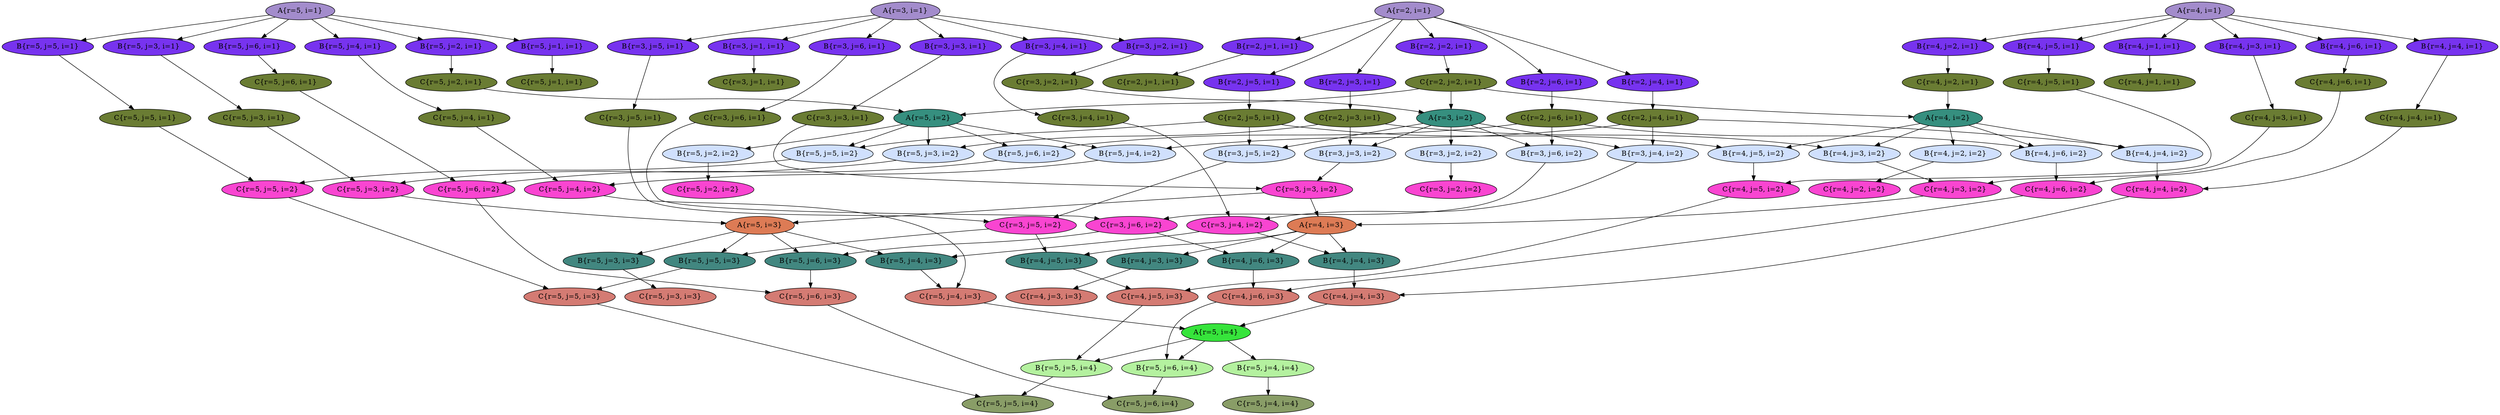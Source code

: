 digraph g{
0 -> 1
0 -> 3
0 -> 5
0 -> 7
0 -> 9
0 -> 11
13 -> 14
13 -> 16
13 -> 18
13 -> 20
13 -> 22
13 -> 24
26 -> 27
26 -> 29
26 -> 31
26 -> 33
26 -> 35
37 -> 38
37 -> 40
37 -> 42
37 -> 44
37 -> 46
37 -> 48
50 -> 51
50 -> 53
50 -> 55
50 -> 57
50 -> 59
61 -> 62
61 -> 64
61 -> 66
61 -> 68
70 -> 71
70 -> 73
70 -> 75
70 -> 77
70 -> 79
70 -> 81
83 -> 84
83 -> 86
83 -> 88
83 -> 90
83 -> 92
94 -> 95
94 -> 97
94 -> 99
94 -> 101
103 -> 104
103 -> 106
103 -> 108
1 -> 2
3 -> 4
5 -> 6
7 -> 8
9 -> 10
11 -> 12
14 -> 15
16 -> 17
18 -> 19
20 -> 21
22 -> 23
24 -> 25
27 -> 28
29 -> 30
31 -> 32
33 -> 34
35 -> 36
38 -> 39
40 -> 41
42 -> 43
44 -> 45
46 -> 47
48 -> 49
51 -> 52
53 -> 54
55 -> 56
57 -> 58
59 -> 60
62 -> 63
64 -> 65
66 -> 67
68 -> 69
71 -> 72
73 -> 74
75 -> 76
77 -> 78
79 -> 80
81 -> 82
84 -> 85
86 -> 87
88 -> 89
90 -> 91
92 -> 93
95 -> 96
97 -> 98
99 -> 100
101 -> 102
104 -> 105
106 -> 107
108 -> 109
4 -> 26
4 -> 50
4 -> 83
6 -> 29
6 -> 53
6 -> 86
8 -> 31
8 -> 55
8 -> 88
10 -> 33
10 -> 57
10 -> 90
12 -> 35
12 -> 59
12 -> 92
17 -> 26
19 -> 30
21 -> 32
23 -> 34
25 -> 36
30 -> 61
30 -> 94
32 -> 64
32 -> 97
34 -> 66
34 -> 99
36 -> 68
36 -> 101
41 -> 50
43 -> 54
45 -> 56
47 -> 58
49 -> 60
54 -> 61
56 -> 65
58 -> 67
60 -> 69
65 -> 103
67 -> 106
69 -> 108
74 -> 83
76 -> 87
78 -> 89
80 -> 91
82 -> 93
87 -> 94
89 -> 98
91 -> 100
93 -> 102
98 -> 103
100 -> 107
102 -> 109
0[label="A{r=2, i=1}", fillcolor="#A38CCC", style=filled]
13[label="A{r=3, i=1}", fillcolor="#A38CCC", style=filled]
26[label="A{r=3, i=2}", fillcolor="#368F7F", style=filled]
37[label="A{r=4, i=1}", fillcolor="#A38CCC", style=filled]
50[label="A{r=4, i=2}", fillcolor="#368F7F", style=filled]
61[label="A{r=4, i=3}", fillcolor="#DD7B55", style=filled]
70[label="A{r=5, i=1}", fillcolor="#A38CCC", style=filled]
83[label="A{r=5, i=2}", fillcolor="#368F7F", style=filled]
94[label="A{r=5, i=3}", fillcolor="#DD7B55", style=filled]
103[label="A{r=5, i=4}", fillcolor="#36E43B", style=filled]
1[label="B{r=2, j=1, i=1}", fillcolor="#7733EF", style=filled]
3[label="B{r=2, j=2, i=1}", fillcolor="#7733EF", style=filled]
5[label="B{r=2, j=3, i=1}", fillcolor="#7733EF", style=filled]
7[label="B{r=2, j=4, i=1}", fillcolor="#7733EF", style=filled]
9[label="B{r=2, j=5, i=1}", fillcolor="#7733EF", style=filled]
11[label="B{r=2, j=6, i=1}", fillcolor="#7733EF", style=filled]
14[label="B{r=3, j=1, i=1}", fillcolor="#7733EF", style=filled]
16[label="B{r=3, j=2, i=1}", fillcolor="#7733EF", style=filled]
18[label="B{r=3, j=3, i=1}", fillcolor="#7733EF", style=filled]
20[label="B{r=3, j=4, i=1}", fillcolor="#7733EF", style=filled]
22[label="B{r=3, j=5, i=1}", fillcolor="#7733EF", style=filled]
24[label="B{r=3, j=6, i=1}", fillcolor="#7733EF", style=filled]
27[label="B{r=3, j=2, i=2}", fillcolor="#D0E0FD", style=filled]
29[label="B{r=3, j=3, i=2}", fillcolor="#D0E0FD", style=filled]
31[label="B{r=3, j=4, i=2}", fillcolor="#D0E0FD", style=filled]
33[label="B{r=3, j=5, i=2}", fillcolor="#D0E0FD", style=filled]
35[label="B{r=3, j=6, i=2}", fillcolor="#D0E0FD", style=filled]
38[label="B{r=4, j=1, i=1}", fillcolor="#7733EF", style=filled]
40[label="B{r=4, j=2, i=1}", fillcolor="#7733EF", style=filled]
42[label="B{r=4, j=3, i=1}", fillcolor="#7733EF", style=filled]
44[label="B{r=4, j=4, i=1}", fillcolor="#7733EF", style=filled]
46[label="B{r=4, j=5, i=1}", fillcolor="#7733EF", style=filled]
48[label="B{r=4, j=6, i=1}", fillcolor="#7733EF", style=filled]
51[label="B{r=4, j=2, i=2}", fillcolor="#D0E0FD", style=filled]
53[label="B{r=4, j=3, i=2}", fillcolor="#D0E0FD", style=filled]
55[label="B{r=4, j=4, i=2}", fillcolor="#D0E0FD", style=filled]
57[label="B{r=4, j=5, i=2}", fillcolor="#D0E0FD", style=filled]
59[label="B{r=4, j=6, i=2}", fillcolor="#D0E0FD", style=filled]
62[label="B{r=4, j=3, i=3}", fillcolor="#428780", style=filled]
64[label="B{r=4, j=4, i=3}", fillcolor="#428780", style=filled]
66[label="B{r=4, j=5, i=3}", fillcolor="#428780", style=filled]
68[label="B{r=4, j=6, i=3}", fillcolor="#428780", style=filled]
71[label="B{r=5, j=1, i=1}", fillcolor="#7733EF", style=filled]
73[label="B{r=5, j=2, i=1}", fillcolor="#7733EF", style=filled]
75[label="B{r=5, j=3, i=1}", fillcolor="#7733EF", style=filled]
77[label="B{r=5, j=4, i=1}", fillcolor="#7733EF", style=filled]
79[label="B{r=5, j=5, i=1}", fillcolor="#7733EF", style=filled]
81[label="B{r=5, j=6, i=1}", fillcolor="#7733EF", style=filled]
84[label="B{r=5, j=2, i=2}", fillcolor="#D0E0FD", style=filled]
86[label="B{r=5, j=3, i=2}", fillcolor="#D0E0FD", style=filled]
88[label="B{r=5, j=4, i=2}", fillcolor="#D0E0FD", style=filled]
90[label="B{r=5, j=5, i=2}", fillcolor="#D0E0FD", style=filled]
92[label="B{r=5, j=6, i=2}", fillcolor="#D0E0FD", style=filled]
95[label="B{r=5, j=3, i=3}", fillcolor="#428780", style=filled]
97[label="B{r=5, j=4, i=3}", fillcolor="#428780", style=filled]
99[label="B{r=5, j=5, i=3}", fillcolor="#428780", style=filled]
101[label="B{r=5, j=6, i=3}", fillcolor="#428780", style=filled]
104[label="B{r=5, j=4, i=4}", fillcolor="#B4F19F", style=filled]
106[label="B{r=5, j=5, i=4}", fillcolor="#B4F19F", style=filled]
108[label="B{r=5, j=6, i=4}", fillcolor="#B4F19F", style=filled]
2[label="C{r=2, j=1, i=1}", fillcolor="#6A7C33", style=filled]
4[label="C{r=2, j=2, i=1}", fillcolor="#6A7C33", style=filled]
6[label="C{r=2, j=3, i=1}", fillcolor="#6A7C33", style=filled]
8[label="C{r=2, j=4, i=1}", fillcolor="#6A7C33", style=filled]
10[label="C{r=2, j=5, i=1}", fillcolor="#6A7C33", style=filled]
12[label="C{r=2, j=6, i=1}", fillcolor="#6A7C33", style=filled]
15[label="C{r=3, j=1, i=1}", fillcolor="#6A7C33", style=filled]
17[label="C{r=3, j=2, i=1}", fillcolor="#6A7C33", style=filled]
19[label="C{r=3, j=3, i=1}", fillcolor="#6A7C33", style=filled]
21[label="C{r=3, j=4, i=1}", fillcolor="#6A7C33", style=filled]
23[label="C{r=3, j=5, i=1}", fillcolor="#6A7C33", style=filled]
25[label="C{r=3, j=6, i=1}", fillcolor="#6A7C33", style=filled]
28[label="C{r=3, j=2, i=2}", fillcolor="#F945D1", style=filled]
30[label="C{r=3, j=3, i=2}", fillcolor="#F945D1", style=filled]
32[label="C{r=3, j=4, i=2}", fillcolor="#F945D1", style=filled]
34[label="C{r=3, j=5, i=2}", fillcolor="#F945D1", style=filled]
36[label="C{r=3, j=6, i=2}", fillcolor="#F945D1", style=filled]
39[label="C{r=4, j=1, i=1}", fillcolor="#6A7C33", style=filled]
41[label="C{r=4, j=2, i=1}", fillcolor="#6A7C33", style=filled]
43[label="C{r=4, j=3, i=1}", fillcolor="#6A7C33", style=filled]
45[label="C{r=4, j=4, i=1}", fillcolor="#6A7C33", style=filled]
47[label="C{r=4, j=5, i=1}", fillcolor="#6A7C33", style=filled]
49[label="C{r=4, j=6, i=1}", fillcolor="#6A7C33", style=filled]
52[label="C{r=4, j=2, i=2}", fillcolor="#F945D1", style=filled]
54[label="C{r=4, j=3, i=2}", fillcolor="#F945D1", style=filled]
56[label="C{r=4, j=4, i=2}", fillcolor="#F945D1", style=filled]
58[label="C{r=4, j=5, i=2}", fillcolor="#F945D1", style=filled]
60[label="C{r=4, j=6, i=2}", fillcolor="#F945D1", style=filled]
63[label="C{r=4, j=3, i=3}", fillcolor="#D47B73", style=filled]
65[label="C{r=4, j=4, i=3}", fillcolor="#D47B73", style=filled]
67[label="C{r=4, j=5, i=3}", fillcolor="#D47B73", style=filled]
69[label="C{r=4, j=6, i=3}", fillcolor="#D47B73", style=filled]
72[label="C{r=5, j=1, i=1}", fillcolor="#6A7C33", style=filled]
74[label="C{r=5, j=2, i=1}", fillcolor="#6A7C33", style=filled]
76[label="C{r=5, j=3, i=1}", fillcolor="#6A7C33", style=filled]
78[label="C{r=5, j=4, i=1}", fillcolor="#6A7C33", style=filled]
80[label="C{r=5, j=5, i=1}", fillcolor="#6A7C33", style=filled]
82[label="C{r=5, j=6, i=1}", fillcolor="#6A7C33", style=filled]
85[label="C{r=5, j=2, i=2}", fillcolor="#F945D1", style=filled]
87[label="C{r=5, j=3, i=2}", fillcolor="#F945D1", style=filled]
89[label="C{r=5, j=4, i=2}", fillcolor="#F945D1", style=filled]
91[label="C{r=5, j=5, i=2}", fillcolor="#F945D1", style=filled]
93[label="C{r=5, j=6, i=2}", fillcolor="#F945D1", style=filled]
96[label="C{r=5, j=3, i=3}", fillcolor="#D47B73", style=filled]
98[label="C{r=5, j=4, i=3}", fillcolor="#D47B73", style=filled]
100[label="C{r=5, j=5, i=3}", fillcolor="#D47B73", style=filled]
102[label="C{r=5, j=6, i=3}", fillcolor="#D47B73", style=filled]
105[label="C{r=5, j=4, i=4}", fillcolor="#899D67", style=filled]
107[label="C{r=5, j=5, i=4}", fillcolor="#899D67", style=filled]
109[label="C{r=5, j=6, i=4}", fillcolor="#899D67", style=filled]
}
